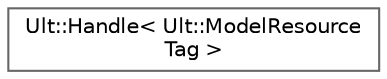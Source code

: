 digraph "Graphical Class Hierarchy"
{
 // LATEX_PDF_SIZE
  bgcolor="transparent";
  edge [fontname=Helvetica,fontsize=10,labelfontname=Helvetica,labelfontsize=10];
  node [fontname=Helvetica,fontsize=10,shape=box,height=0.2,width=0.4];
  rankdir="LR";
  Node0 [id="Node000000",label="Ult::Handle\< Ult::ModelResource\lTag \>",height=0.2,width=0.4,color="grey40", fillcolor="white", style="filled",URL="$class_ult_1_1_handle.html",tooltip=" "];
}
